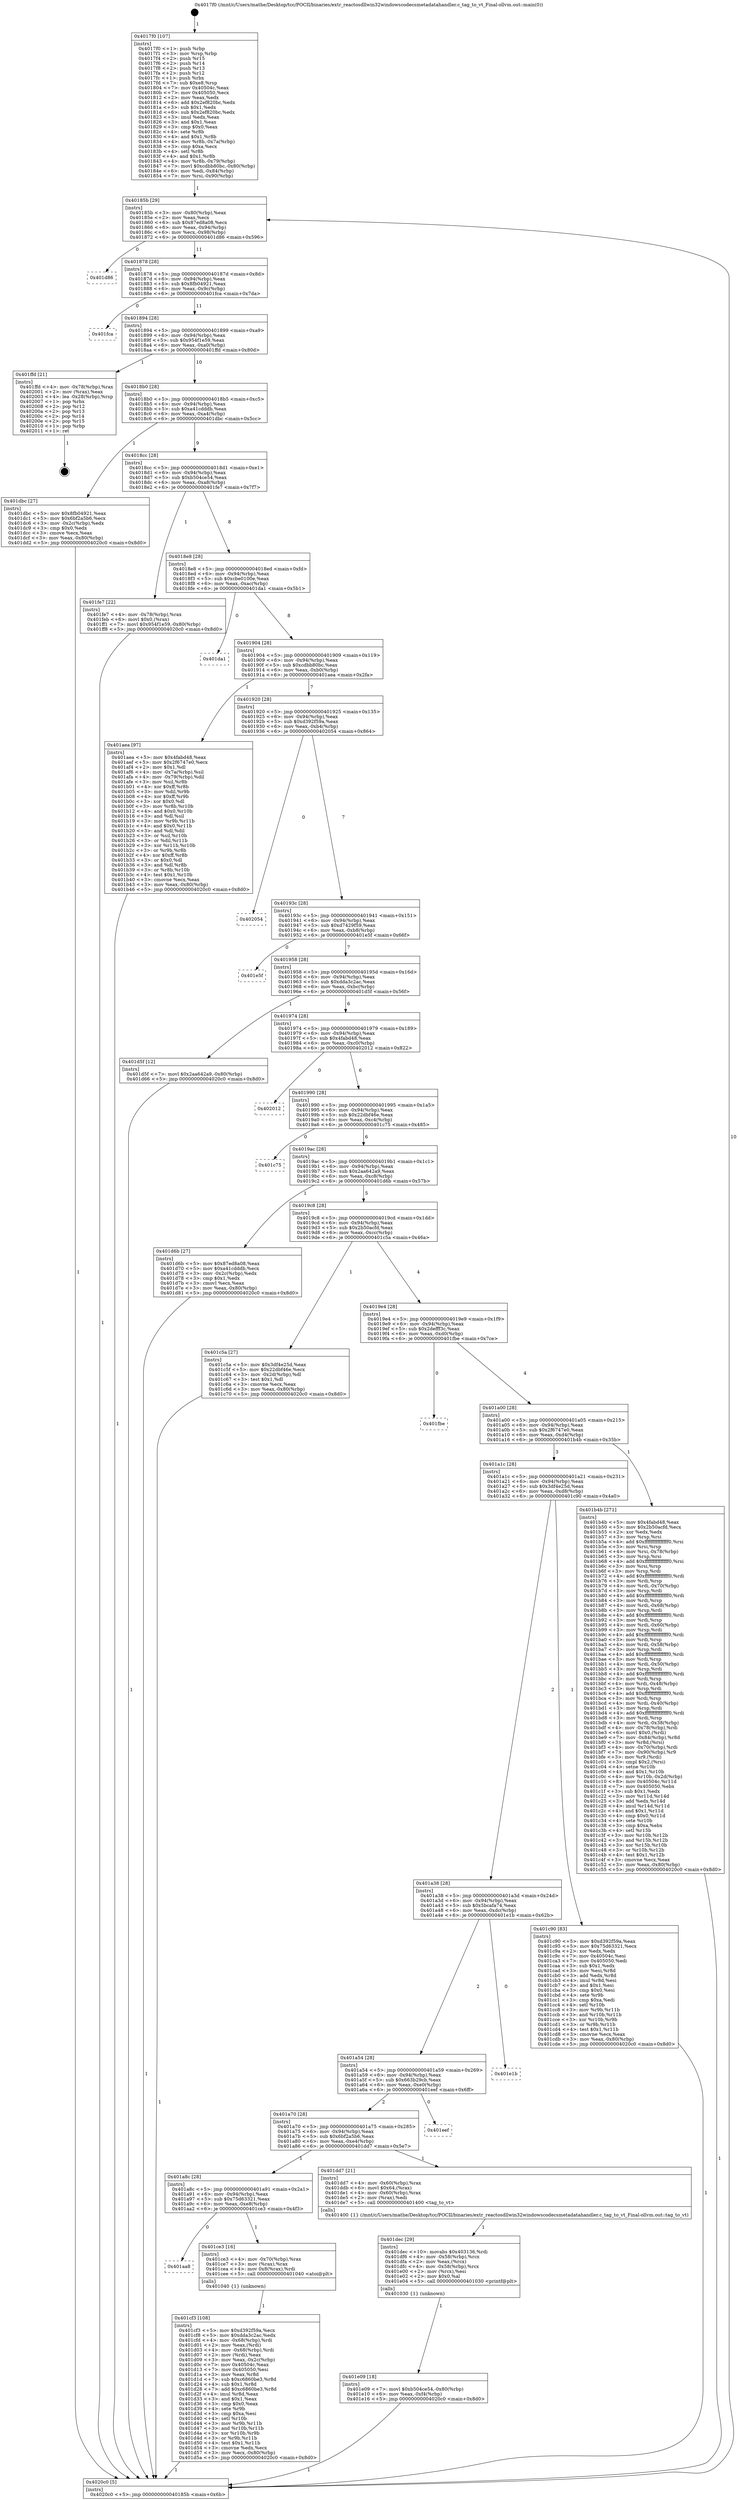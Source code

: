 digraph "0x4017f0" {
  label = "0x4017f0 (/mnt/c/Users/mathe/Desktop/tcc/POCII/binaries/extr_reactosdllwin32windowscodecsmetadatahandler.c_tag_to_vt_Final-ollvm.out::main(0))"
  labelloc = "t"
  node[shape=record]

  Entry [label="",width=0.3,height=0.3,shape=circle,fillcolor=black,style=filled]
  "0x40185b" [label="{
     0x40185b [29]\l
     | [instrs]\l
     &nbsp;&nbsp;0x40185b \<+3\>: mov -0x80(%rbp),%eax\l
     &nbsp;&nbsp;0x40185e \<+2\>: mov %eax,%ecx\l
     &nbsp;&nbsp;0x401860 \<+6\>: sub $0x87ed8a08,%ecx\l
     &nbsp;&nbsp;0x401866 \<+6\>: mov %eax,-0x94(%rbp)\l
     &nbsp;&nbsp;0x40186c \<+6\>: mov %ecx,-0x98(%rbp)\l
     &nbsp;&nbsp;0x401872 \<+6\>: je 0000000000401d86 \<main+0x596\>\l
  }"]
  "0x401d86" [label="{
     0x401d86\l
  }", style=dashed]
  "0x401878" [label="{
     0x401878 [28]\l
     | [instrs]\l
     &nbsp;&nbsp;0x401878 \<+5\>: jmp 000000000040187d \<main+0x8d\>\l
     &nbsp;&nbsp;0x40187d \<+6\>: mov -0x94(%rbp),%eax\l
     &nbsp;&nbsp;0x401883 \<+5\>: sub $0x8fb04921,%eax\l
     &nbsp;&nbsp;0x401888 \<+6\>: mov %eax,-0x9c(%rbp)\l
     &nbsp;&nbsp;0x40188e \<+6\>: je 0000000000401fca \<main+0x7da\>\l
  }"]
  Exit [label="",width=0.3,height=0.3,shape=circle,fillcolor=black,style=filled,peripheries=2]
  "0x401fca" [label="{
     0x401fca\l
  }", style=dashed]
  "0x401894" [label="{
     0x401894 [28]\l
     | [instrs]\l
     &nbsp;&nbsp;0x401894 \<+5\>: jmp 0000000000401899 \<main+0xa9\>\l
     &nbsp;&nbsp;0x401899 \<+6\>: mov -0x94(%rbp),%eax\l
     &nbsp;&nbsp;0x40189f \<+5\>: sub $0x954f1e59,%eax\l
     &nbsp;&nbsp;0x4018a4 \<+6\>: mov %eax,-0xa0(%rbp)\l
     &nbsp;&nbsp;0x4018aa \<+6\>: je 0000000000401ffd \<main+0x80d\>\l
  }"]
  "0x401e09" [label="{
     0x401e09 [18]\l
     | [instrs]\l
     &nbsp;&nbsp;0x401e09 \<+7\>: movl $0xb504ce54,-0x80(%rbp)\l
     &nbsp;&nbsp;0x401e10 \<+6\>: mov %eax,-0xf4(%rbp)\l
     &nbsp;&nbsp;0x401e16 \<+5\>: jmp 00000000004020c0 \<main+0x8d0\>\l
  }"]
  "0x401ffd" [label="{
     0x401ffd [21]\l
     | [instrs]\l
     &nbsp;&nbsp;0x401ffd \<+4\>: mov -0x78(%rbp),%rax\l
     &nbsp;&nbsp;0x402001 \<+2\>: mov (%rax),%eax\l
     &nbsp;&nbsp;0x402003 \<+4\>: lea -0x28(%rbp),%rsp\l
     &nbsp;&nbsp;0x402007 \<+1\>: pop %rbx\l
     &nbsp;&nbsp;0x402008 \<+2\>: pop %r12\l
     &nbsp;&nbsp;0x40200a \<+2\>: pop %r13\l
     &nbsp;&nbsp;0x40200c \<+2\>: pop %r14\l
     &nbsp;&nbsp;0x40200e \<+2\>: pop %r15\l
     &nbsp;&nbsp;0x402010 \<+1\>: pop %rbp\l
     &nbsp;&nbsp;0x402011 \<+1\>: ret\l
  }"]
  "0x4018b0" [label="{
     0x4018b0 [28]\l
     | [instrs]\l
     &nbsp;&nbsp;0x4018b0 \<+5\>: jmp 00000000004018b5 \<main+0xc5\>\l
     &nbsp;&nbsp;0x4018b5 \<+6\>: mov -0x94(%rbp),%eax\l
     &nbsp;&nbsp;0x4018bb \<+5\>: sub $0xa41cdddb,%eax\l
     &nbsp;&nbsp;0x4018c0 \<+6\>: mov %eax,-0xa4(%rbp)\l
     &nbsp;&nbsp;0x4018c6 \<+6\>: je 0000000000401dbc \<main+0x5cc\>\l
  }"]
  "0x401dec" [label="{
     0x401dec [29]\l
     | [instrs]\l
     &nbsp;&nbsp;0x401dec \<+10\>: movabs $0x403136,%rdi\l
     &nbsp;&nbsp;0x401df6 \<+4\>: mov -0x58(%rbp),%rcx\l
     &nbsp;&nbsp;0x401dfa \<+2\>: mov %eax,(%rcx)\l
     &nbsp;&nbsp;0x401dfc \<+4\>: mov -0x58(%rbp),%rcx\l
     &nbsp;&nbsp;0x401e00 \<+2\>: mov (%rcx),%esi\l
     &nbsp;&nbsp;0x401e02 \<+2\>: mov $0x0,%al\l
     &nbsp;&nbsp;0x401e04 \<+5\>: call 0000000000401030 \<printf@plt\>\l
     | [calls]\l
     &nbsp;&nbsp;0x401030 \{1\} (unknown)\l
  }"]
  "0x401dbc" [label="{
     0x401dbc [27]\l
     | [instrs]\l
     &nbsp;&nbsp;0x401dbc \<+5\>: mov $0x8fb04921,%eax\l
     &nbsp;&nbsp;0x401dc1 \<+5\>: mov $0x6bf2a5b6,%ecx\l
     &nbsp;&nbsp;0x401dc6 \<+3\>: mov -0x2c(%rbp),%edx\l
     &nbsp;&nbsp;0x401dc9 \<+3\>: cmp $0x0,%edx\l
     &nbsp;&nbsp;0x401dcc \<+3\>: cmove %ecx,%eax\l
     &nbsp;&nbsp;0x401dcf \<+3\>: mov %eax,-0x80(%rbp)\l
     &nbsp;&nbsp;0x401dd2 \<+5\>: jmp 00000000004020c0 \<main+0x8d0\>\l
  }"]
  "0x4018cc" [label="{
     0x4018cc [28]\l
     | [instrs]\l
     &nbsp;&nbsp;0x4018cc \<+5\>: jmp 00000000004018d1 \<main+0xe1\>\l
     &nbsp;&nbsp;0x4018d1 \<+6\>: mov -0x94(%rbp),%eax\l
     &nbsp;&nbsp;0x4018d7 \<+5\>: sub $0xb504ce54,%eax\l
     &nbsp;&nbsp;0x4018dc \<+6\>: mov %eax,-0xa8(%rbp)\l
     &nbsp;&nbsp;0x4018e2 \<+6\>: je 0000000000401fe7 \<main+0x7f7\>\l
  }"]
  "0x401cf3" [label="{
     0x401cf3 [108]\l
     | [instrs]\l
     &nbsp;&nbsp;0x401cf3 \<+5\>: mov $0xd392f59a,%ecx\l
     &nbsp;&nbsp;0x401cf8 \<+5\>: mov $0xdda3c2ac,%edx\l
     &nbsp;&nbsp;0x401cfd \<+4\>: mov -0x68(%rbp),%rdi\l
     &nbsp;&nbsp;0x401d01 \<+2\>: mov %eax,(%rdi)\l
     &nbsp;&nbsp;0x401d03 \<+4\>: mov -0x68(%rbp),%rdi\l
     &nbsp;&nbsp;0x401d07 \<+2\>: mov (%rdi),%eax\l
     &nbsp;&nbsp;0x401d09 \<+3\>: mov %eax,-0x2c(%rbp)\l
     &nbsp;&nbsp;0x401d0c \<+7\>: mov 0x40504c,%eax\l
     &nbsp;&nbsp;0x401d13 \<+7\>: mov 0x405050,%esi\l
     &nbsp;&nbsp;0x401d1a \<+3\>: mov %eax,%r8d\l
     &nbsp;&nbsp;0x401d1d \<+7\>: sub $0xc6860be3,%r8d\l
     &nbsp;&nbsp;0x401d24 \<+4\>: sub $0x1,%r8d\l
     &nbsp;&nbsp;0x401d28 \<+7\>: add $0xc6860be3,%r8d\l
     &nbsp;&nbsp;0x401d2f \<+4\>: imul %r8d,%eax\l
     &nbsp;&nbsp;0x401d33 \<+3\>: and $0x1,%eax\l
     &nbsp;&nbsp;0x401d36 \<+3\>: cmp $0x0,%eax\l
     &nbsp;&nbsp;0x401d39 \<+4\>: sete %r9b\l
     &nbsp;&nbsp;0x401d3d \<+3\>: cmp $0xa,%esi\l
     &nbsp;&nbsp;0x401d40 \<+4\>: setl %r10b\l
     &nbsp;&nbsp;0x401d44 \<+3\>: mov %r9b,%r11b\l
     &nbsp;&nbsp;0x401d47 \<+3\>: and %r10b,%r11b\l
     &nbsp;&nbsp;0x401d4a \<+3\>: xor %r10b,%r9b\l
     &nbsp;&nbsp;0x401d4d \<+3\>: or %r9b,%r11b\l
     &nbsp;&nbsp;0x401d50 \<+4\>: test $0x1,%r11b\l
     &nbsp;&nbsp;0x401d54 \<+3\>: cmovne %edx,%ecx\l
     &nbsp;&nbsp;0x401d57 \<+3\>: mov %ecx,-0x80(%rbp)\l
     &nbsp;&nbsp;0x401d5a \<+5\>: jmp 00000000004020c0 \<main+0x8d0\>\l
  }"]
  "0x401fe7" [label="{
     0x401fe7 [22]\l
     | [instrs]\l
     &nbsp;&nbsp;0x401fe7 \<+4\>: mov -0x78(%rbp),%rax\l
     &nbsp;&nbsp;0x401feb \<+6\>: movl $0x0,(%rax)\l
     &nbsp;&nbsp;0x401ff1 \<+7\>: movl $0x954f1e59,-0x80(%rbp)\l
     &nbsp;&nbsp;0x401ff8 \<+5\>: jmp 00000000004020c0 \<main+0x8d0\>\l
  }"]
  "0x4018e8" [label="{
     0x4018e8 [28]\l
     | [instrs]\l
     &nbsp;&nbsp;0x4018e8 \<+5\>: jmp 00000000004018ed \<main+0xfd\>\l
     &nbsp;&nbsp;0x4018ed \<+6\>: mov -0x94(%rbp),%eax\l
     &nbsp;&nbsp;0x4018f3 \<+5\>: sub $0xcbe0100e,%eax\l
     &nbsp;&nbsp;0x4018f8 \<+6\>: mov %eax,-0xac(%rbp)\l
     &nbsp;&nbsp;0x4018fe \<+6\>: je 0000000000401da1 \<main+0x5b1\>\l
  }"]
  "0x401aa8" [label="{
     0x401aa8\l
  }", style=dashed]
  "0x401da1" [label="{
     0x401da1\l
  }", style=dashed]
  "0x401904" [label="{
     0x401904 [28]\l
     | [instrs]\l
     &nbsp;&nbsp;0x401904 \<+5\>: jmp 0000000000401909 \<main+0x119\>\l
     &nbsp;&nbsp;0x401909 \<+6\>: mov -0x94(%rbp),%eax\l
     &nbsp;&nbsp;0x40190f \<+5\>: sub $0xcdbb80bc,%eax\l
     &nbsp;&nbsp;0x401914 \<+6\>: mov %eax,-0xb0(%rbp)\l
     &nbsp;&nbsp;0x40191a \<+6\>: je 0000000000401aea \<main+0x2fa\>\l
  }"]
  "0x401ce3" [label="{
     0x401ce3 [16]\l
     | [instrs]\l
     &nbsp;&nbsp;0x401ce3 \<+4\>: mov -0x70(%rbp),%rax\l
     &nbsp;&nbsp;0x401ce7 \<+3\>: mov (%rax),%rax\l
     &nbsp;&nbsp;0x401cea \<+4\>: mov 0x8(%rax),%rdi\l
     &nbsp;&nbsp;0x401cee \<+5\>: call 0000000000401040 \<atoi@plt\>\l
     | [calls]\l
     &nbsp;&nbsp;0x401040 \{1\} (unknown)\l
  }"]
  "0x401aea" [label="{
     0x401aea [97]\l
     | [instrs]\l
     &nbsp;&nbsp;0x401aea \<+5\>: mov $0x4fabd48,%eax\l
     &nbsp;&nbsp;0x401aef \<+5\>: mov $0x2f6747e0,%ecx\l
     &nbsp;&nbsp;0x401af4 \<+2\>: mov $0x1,%dl\l
     &nbsp;&nbsp;0x401af6 \<+4\>: mov -0x7a(%rbp),%sil\l
     &nbsp;&nbsp;0x401afa \<+4\>: mov -0x79(%rbp),%dil\l
     &nbsp;&nbsp;0x401afe \<+3\>: mov %sil,%r8b\l
     &nbsp;&nbsp;0x401b01 \<+4\>: xor $0xff,%r8b\l
     &nbsp;&nbsp;0x401b05 \<+3\>: mov %dil,%r9b\l
     &nbsp;&nbsp;0x401b08 \<+4\>: xor $0xff,%r9b\l
     &nbsp;&nbsp;0x401b0c \<+3\>: xor $0x0,%dl\l
     &nbsp;&nbsp;0x401b0f \<+3\>: mov %r8b,%r10b\l
     &nbsp;&nbsp;0x401b12 \<+4\>: and $0x0,%r10b\l
     &nbsp;&nbsp;0x401b16 \<+3\>: and %dl,%sil\l
     &nbsp;&nbsp;0x401b19 \<+3\>: mov %r9b,%r11b\l
     &nbsp;&nbsp;0x401b1c \<+4\>: and $0x0,%r11b\l
     &nbsp;&nbsp;0x401b20 \<+3\>: and %dl,%dil\l
     &nbsp;&nbsp;0x401b23 \<+3\>: or %sil,%r10b\l
     &nbsp;&nbsp;0x401b26 \<+3\>: or %dil,%r11b\l
     &nbsp;&nbsp;0x401b29 \<+3\>: xor %r11b,%r10b\l
     &nbsp;&nbsp;0x401b2c \<+3\>: or %r9b,%r8b\l
     &nbsp;&nbsp;0x401b2f \<+4\>: xor $0xff,%r8b\l
     &nbsp;&nbsp;0x401b33 \<+3\>: or $0x0,%dl\l
     &nbsp;&nbsp;0x401b36 \<+3\>: and %dl,%r8b\l
     &nbsp;&nbsp;0x401b39 \<+3\>: or %r8b,%r10b\l
     &nbsp;&nbsp;0x401b3c \<+4\>: test $0x1,%r10b\l
     &nbsp;&nbsp;0x401b40 \<+3\>: cmovne %ecx,%eax\l
     &nbsp;&nbsp;0x401b43 \<+3\>: mov %eax,-0x80(%rbp)\l
     &nbsp;&nbsp;0x401b46 \<+5\>: jmp 00000000004020c0 \<main+0x8d0\>\l
  }"]
  "0x401920" [label="{
     0x401920 [28]\l
     | [instrs]\l
     &nbsp;&nbsp;0x401920 \<+5\>: jmp 0000000000401925 \<main+0x135\>\l
     &nbsp;&nbsp;0x401925 \<+6\>: mov -0x94(%rbp),%eax\l
     &nbsp;&nbsp;0x40192b \<+5\>: sub $0xd392f59a,%eax\l
     &nbsp;&nbsp;0x401930 \<+6\>: mov %eax,-0xb4(%rbp)\l
     &nbsp;&nbsp;0x401936 \<+6\>: je 0000000000402054 \<main+0x864\>\l
  }"]
  "0x4020c0" [label="{
     0x4020c0 [5]\l
     | [instrs]\l
     &nbsp;&nbsp;0x4020c0 \<+5\>: jmp 000000000040185b \<main+0x6b\>\l
  }"]
  "0x4017f0" [label="{
     0x4017f0 [107]\l
     | [instrs]\l
     &nbsp;&nbsp;0x4017f0 \<+1\>: push %rbp\l
     &nbsp;&nbsp;0x4017f1 \<+3\>: mov %rsp,%rbp\l
     &nbsp;&nbsp;0x4017f4 \<+2\>: push %r15\l
     &nbsp;&nbsp;0x4017f6 \<+2\>: push %r14\l
     &nbsp;&nbsp;0x4017f8 \<+2\>: push %r13\l
     &nbsp;&nbsp;0x4017fa \<+2\>: push %r12\l
     &nbsp;&nbsp;0x4017fc \<+1\>: push %rbx\l
     &nbsp;&nbsp;0x4017fd \<+7\>: sub $0xe8,%rsp\l
     &nbsp;&nbsp;0x401804 \<+7\>: mov 0x40504c,%eax\l
     &nbsp;&nbsp;0x40180b \<+7\>: mov 0x405050,%ecx\l
     &nbsp;&nbsp;0x401812 \<+2\>: mov %eax,%edx\l
     &nbsp;&nbsp;0x401814 \<+6\>: add $0x2ef820bc,%edx\l
     &nbsp;&nbsp;0x40181a \<+3\>: sub $0x1,%edx\l
     &nbsp;&nbsp;0x40181d \<+6\>: sub $0x2ef820bc,%edx\l
     &nbsp;&nbsp;0x401823 \<+3\>: imul %edx,%eax\l
     &nbsp;&nbsp;0x401826 \<+3\>: and $0x1,%eax\l
     &nbsp;&nbsp;0x401829 \<+3\>: cmp $0x0,%eax\l
     &nbsp;&nbsp;0x40182c \<+4\>: sete %r8b\l
     &nbsp;&nbsp;0x401830 \<+4\>: and $0x1,%r8b\l
     &nbsp;&nbsp;0x401834 \<+4\>: mov %r8b,-0x7a(%rbp)\l
     &nbsp;&nbsp;0x401838 \<+3\>: cmp $0xa,%ecx\l
     &nbsp;&nbsp;0x40183b \<+4\>: setl %r8b\l
     &nbsp;&nbsp;0x40183f \<+4\>: and $0x1,%r8b\l
     &nbsp;&nbsp;0x401843 \<+4\>: mov %r8b,-0x79(%rbp)\l
     &nbsp;&nbsp;0x401847 \<+7\>: movl $0xcdbb80bc,-0x80(%rbp)\l
     &nbsp;&nbsp;0x40184e \<+6\>: mov %edi,-0x84(%rbp)\l
     &nbsp;&nbsp;0x401854 \<+7\>: mov %rsi,-0x90(%rbp)\l
  }"]
  "0x401a8c" [label="{
     0x401a8c [28]\l
     | [instrs]\l
     &nbsp;&nbsp;0x401a8c \<+5\>: jmp 0000000000401a91 \<main+0x2a1\>\l
     &nbsp;&nbsp;0x401a91 \<+6\>: mov -0x94(%rbp),%eax\l
     &nbsp;&nbsp;0x401a97 \<+5\>: sub $0x75d63321,%eax\l
     &nbsp;&nbsp;0x401a9c \<+6\>: mov %eax,-0xe8(%rbp)\l
     &nbsp;&nbsp;0x401aa2 \<+6\>: je 0000000000401ce3 \<main+0x4f3\>\l
  }"]
  "0x402054" [label="{
     0x402054\l
  }", style=dashed]
  "0x40193c" [label="{
     0x40193c [28]\l
     | [instrs]\l
     &nbsp;&nbsp;0x40193c \<+5\>: jmp 0000000000401941 \<main+0x151\>\l
     &nbsp;&nbsp;0x401941 \<+6\>: mov -0x94(%rbp),%eax\l
     &nbsp;&nbsp;0x401947 \<+5\>: sub $0xd7429f59,%eax\l
     &nbsp;&nbsp;0x40194c \<+6\>: mov %eax,-0xb8(%rbp)\l
     &nbsp;&nbsp;0x401952 \<+6\>: je 0000000000401e5f \<main+0x66f\>\l
  }"]
  "0x401dd7" [label="{
     0x401dd7 [21]\l
     | [instrs]\l
     &nbsp;&nbsp;0x401dd7 \<+4\>: mov -0x60(%rbp),%rax\l
     &nbsp;&nbsp;0x401ddb \<+6\>: movl $0x64,(%rax)\l
     &nbsp;&nbsp;0x401de1 \<+4\>: mov -0x60(%rbp),%rax\l
     &nbsp;&nbsp;0x401de5 \<+2\>: mov (%rax),%edi\l
     &nbsp;&nbsp;0x401de7 \<+5\>: call 0000000000401400 \<tag_to_vt\>\l
     | [calls]\l
     &nbsp;&nbsp;0x401400 \{1\} (/mnt/c/Users/mathe/Desktop/tcc/POCII/binaries/extr_reactosdllwin32windowscodecsmetadatahandler.c_tag_to_vt_Final-ollvm.out::tag_to_vt)\l
  }"]
  "0x401e5f" [label="{
     0x401e5f\l
  }", style=dashed]
  "0x401958" [label="{
     0x401958 [28]\l
     | [instrs]\l
     &nbsp;&nbsp;0x401958 \<+5\>: jmp 000000000040195d \<main+0x16d\>\l
     &nbsp;&nbsp;0x40195d \<+6\>: mov -0x94(%rbp),%eax\l
     &nbsp;&nbsp;0x401963 \<+5\>: sub $0xdda3c2ac,%eax\l
     &nbsp;&nbsp;0x401968 \<+6\>: mov %eax,-0xbc(%rbp)\l
     &nbsp;&nbsp;0x40196e \<+6\>: je 0000000000401d5f \<main+0x56f\>\l
  }"]
  "0x401a70" [label="{
     0x401a70 [28]\l
     | [instrs]\l
     &nbsp;&nbsp;0x401a70 \<+5\>: jmp 0000000000401a75 \<main+0x285\>\l
     &nbsp;&nbsp;0x401a75 \<+6\>: mov -0x94(%rbp),%eax\l
     &nbsp;&nbsp;0x401a7b \<+5\>: sub $0x6bf2a5b6,%eax\l
     &nbsp;&nbsp;0x401a80 \<+6\>: mov %eax,-0xe4(%rbp)\l
     &nbsp;&nbsp;0x401a86 \<+6\>: je 0000000000401dd7 \<main+0x5e7\>\l
  }"]
  "0x401d5f" [label="{
     0x401d5f [12]\l
     | [instrs]\l
     &nbsp;&nbsp;0x401d5f \<+7\>: movl $0x2aa642a9,-0x80(%rbp)\l
     &nbsp;&nbsp;0x401d66 \<+5\>: jmp 00000000004020c0 \<main+0x8d0\>\l
  }"]
  "0x401974" [label="{
     0x401974 [28]\l
     | [instrs]\l
     &nbsp;&nbsp;0x401974 \<+5\>: jmp 0000000000401979 \<main+0x189\>\l
     &nbsp;&nbsp;0x401979 \<+6\>: mov -0x94(%rbp),%eax\l
     &nbsp;&nbsp;0x40197f \<+5\>: sub $0x4fabd48,%eax\l
     &nbsp;&nbsp;0x401984 \<+6\>: mov %eax,-0xc0(%rbp)\l
     &nbsp;&nbsp;0x40198a \<+6\>: je 0000000000402012 \<main+0x822\>\l
  }"]
  "0x401eef" [label="{
     0x401eef\l
  }", style=dashed]
  "0x402012" [label="{
     0x402012\l
  }", style=dashed]
  "0x401990" [label="{
     0x401990 [28]\l
     | [instrs]\l
     &nbsp;&nbsp;0x401990 \<+5\>: jmp 0000000000401995 \<main+0x1a5\>\l
     &nbsp;&nbsp;0x401995 \<+6\>: mov -0x94(%rbp),%eax\l
     &nbsp;&nbsp;0x40199b \<+5\>: sub $0x22dbf46e,%eax\l
     &nbsp;&nbsp;0x4019a0 \<+6\>: mov %eax,-0xc4(%rbp)\l
     &nbsp;&nbsp;0x4019a6 \<+6\>: je 0000000000401c75 \<main+0x485\>\l
  }"]
  "0x401a54" [label="{
     0x401a54 [28]\l
     | [instrs]\l
     &nbsp;&nbsp;0x401a54 \<+5\>: jmp 0000000000401a59 \<main+0x269\>\l
     &nbsp;&nbsp;0x401a59 \<+6\>: mov -0x94(%rbp),%eax\l
     &nbsp;&nbsp;0x401a5f \<+5\>: sub $0x663b29cb,%eax\l
     &nbsp;&nbsp;0x401a64 \<+6\>: mov %eax,-0xe0(%rbp)\l
     &nbsp;&nbsp;0x401a6a \<+6\>: je 0000000000401eef \<main+0x6ff\>\l
  }"]
  "0x401c75" [label="{
     0x401c75\l
  }", style=dashed]
  "0x4019ac" [label="{
     0x4019ac [28]\l
     | [instrs]\l
     &nbsp;&nbsp;0x4019ac \<+5\>: jmp 00000000004019b1 \<main+0x1c1\>\l
     &nbsp;&nbsp;0x4019b1 \<+6\>: mov -0x94(%rbp),%eax\l
     &nbsp;&nbsp;0x4019b7 \<+5\>: sub $0x2aa642a9,%eax\l
     &nbsp;&nbsp;0x4019bc \<+6\>: mov %eax,-0xc8(%rbp)\l
     &nbsp;&nbsp;0x4019c2 \<+6\>: je 0000000000401d6b \<main+0x57b\>\l
  }"]
  "0x401e1b" [label="{
     0x401e1b\l
  }", style=dashed]
  "0x401d6b" [label="{
     0x401d6b [27]\l
     | [instrs]\l
     &nbsp;&nbsp;0x401d6b \<+5\>: mov $0x87ed8a08,%eax\l
     &nbsp;&nbsp;0x401d70 \<+5\>: mov $0xa41cdddb,%ecx\l
     &nbsp;&nbsp;0x401d75 \<+3\>: mov -0x2c(%rbp),%edx\l
     &nbsp;&nbsp;0x401d78 \<+3\>: cmp $0x1,%edx\l
     &nbsp;&nbsp;0x401d7b \<+3\>: cmovl %ecx,%eax\l
     &nbsp;&nbsp;0x401d7e \<+3\>: mov %eax,-0x80(%rbp)\l
     &nbsp;&nbsp;0x401d81 \<+5\>: jmp 00000000004020c0 \<main+0x8d0\>\l
  }"]
  "0x4019c8" [label="{
     0x4019c8 [28]\l
     | [instrs]\l
     &nbsp;&nbsp;0x4019c8 \<+5\>: jmp 00000000004019cd \<main+0x1dd\>\l
     &nbsp;&nbsp;0x4019cd \<+6\>: mov -0x94(%rbp),%eax\l
     &nbsp;&nbsp;0x4019d3 \<+5\>: sub $0x2b50acfd,%eax\l
     &nbsp;&nbsp;0x4019d8 \<+6\>: mov %eax,-0xcc(%rbp)\l
     &nbsp;&nbsp;0x4019de \<+6\>: je 0000000000401c5a \<main+0x46a\>\l
  }"]
  "0x401a38" [label="{
     0x401a38 [28]\l
     | [instrs]\l
     &nbsp;&nbsp;0x401a38 \<+5\>: jmp 0000000000401a3d \<main+0x24d\>\l
     &nbsp;&nbsp;0x401a3d \<+6\>: mov -0x94(%rbp),%eax\l
     &nbsp;&nbsp;0x401a43 \<+5\>: sub $0x5bcafa74,%eax\l
     &nbsp;&nbsp;0x401a48 \<+6\>: mov %eax,-0xdc(%rbp)\l
     &nbsp;&nbsp;0x401a4e \<+6\>: je 0000000000401e1b \<main+0x62b\>\l
  }"]
  "0x401c5a" [label="{
     0x401c5a [27]\l
     | [instrs]\l
     &nbsp;&nbsp;0x401c5a \<+5\>: mov $0x3df4e25d,%eax\l
     &nbsp;&nbsp;0x401c5f \<+5\>: mov $0x22dbf46e,%ecx\l
     &nbsp;&nbsp;0x401c64 \<+3\>: mov -0x2d(%rbp),%dl\l
     &nbsp;&nbsp;0x401c67 \<+3\>: test $0x1,%dl\l
     &nbsp;&nbsp;0x401c6a \<+3\>: cmovne %ecx,%eax\l
     &nbsp;&nbsp;0x401c6d \<+3\>: mov %eax,-0x80(%rbp)\l
     &nbsp;&nbsp;0x401c70 \<+5\>: jmp 00000000004020c0 \<main+0x8d0\>\l
  }"]
  "0x4019e4" [label="{
     0x4019e4 [28]\l
     | [instrs]\l
     &nbsp;&nbsp;0x4019e4 \<+5\>: jmp 00000000004019e9 \<main+0x1f9\>\l
     &nbsp;&nbsp;0x4019e9 \<+6\>: mov -0x94(%rbp),%eax\l
     &nbsp;&nbsp;0x4019ef \<+5\>: sub $0x2defff3c,%eax\l
     &nbsp;&nbsp;0x4019f4 \<+6\>: mov %eax,-0xd0(%rbp)\l
     &nbsp;&nbsp;0x4019fa \<+6\>: je 0000000000401fbe \<main+0x7ce\>\l
  }"]
  "0x401c90" [label="{
     0x401c90 [83]\l
     | [instrs]\l
     &nbsp;&nbsp;0x401c90 \<+5\>: mov $0xd392f59a,%eax\l
     &nbsp;&nbsp;0x401c95 \<+5\>: mov $0x75d63321,%ecx\l
     &nbsp;&nbsp;0x401c9a \<+2\>: xor %edx,%edx\l
     &nbsp;&nbsp;0x401c9c \<+7\>: mov 0x40504c,%esi\l
     &nbsp;&nbsp;0x401ca3 \<+7\>: mov 0x405050,%edi\l
     &nbsp;&nbsp;0x401caa \<+3\>: sub $0x1,%edx\l
     &nbsp;&nbsp;0x401cad \<+3\>: mov %esi,%r8d\l
     &nbsp;&nbsp;0x401cb0 \<+3\>: add %edx,%r8d\l
     &nbsp;&nbsp;0x401cb3 \<+4\>: imul %r8d,%esi\l
     &nbsp;&nbsp;0x401cb7 \<+3\>: and $0x1,%esi\l
     &nbsp;&nbsp;0x401cba \<+3\>: cmp $0x0,%esi\l
     &nbsp;&nbsp;0x401cbd \<+4\>: sete %r9b\l
     &nbsp;&nbsp;0x401cc1 \<+3\>: cmp $0xa,%edi\l
     &nbsp;&nbsp;0x401cc4 \<+4\>: setl %r10b\l
     &nbsp;&nbsp;0x401cc8 \<+3\>: mov %r9b,%r11b\l
     &nbsp;&nbsp;0x401ccb \<+3\>: and %r10b,%r11b\l
     &nbsp;&nbsp;0x401cce \<+3\>: xor %r10b,%r9b\l
     &nbsp;&nbsp;0x401cd1 \<+3\>: or %r9b,%r11b\l
     &nbsp;&nbsp;0x401cd4 \<+4\>: test $0x1,%r11b\l
     &nbsp;&nbsp;0x401cd8 \<+3\>: cmovne %ecx,%eax\l
     &nbsp;&nbsp;0x401cdb \<+3\>: mov %eax,-0x80(%rbp)\l
     &nbsp;&nbsp;0x401cde \<+5\>: jmp 00000000004020c0 \<main+0x8d0\>\l
  }"]
  "0x401fbe" [label="{
     0x401fbe\l
  }", style=dashed]
  "0x401a00" [label="{
     0x401a00 [28]\l
     | [instrs]\l
     &nbsp;&nbsp;0x401a00 \<+5\>: jmp 0000000000401a05 \<main+0x215\>\l
     &nbsp;&nbsp;0x401a05 \<+6\>: mov -0x94(%rbp),%eax\l
     &nbsp;&nbsp;0x401a0b \<+5\>: sub $0x2f6747e0,%eax\l
     &nbsp;&nbsp;0x401a10 \<+6\>: mov %eax,-0xd4(%rbp)\l
     &nbsp;&nbsp;0x401a16 \<+6\>: je 0000000000401b4b \<main+0x35b\>\l
  }"]
  "0x401a1c" [label="{
     0x401a1c [28]\l
     | [instrs]\l
     &nbsp;&nbsp;0x401a1c \<+5\>: jmp 0000000000401a21 \<main+0x231\>\l
     &nbsp;&nbsp;0x401a21 \<+6\>: mov -0x94(%rbp),%eax\l
     &nbsp;&nbsp;0x401a27 \<+5\>: sub $0x3df4e25d,%eax\l
     &nbsp;&nbsp;0x401a2c \<+6\>: mov %eax,-0xd8(%rbp)\l
     &nbsp;&nbsp;0x401a32 \<+6\>: je 0000000000401c90 \<main+0x4a0\>\l
  }"]
  "0x401b4b" [label="{
     0x401b4b [271]\l
     | [instrs]\l
     &nbsp;&nbsp;0x401b4b \<+5\>: mov $0x4fabd48,%eax\l
     &nbsp;&nbsp;0x401b50 \<+5\>: mov $0x2b50acfd,%ecx\l
     &nbsp;&nbsp;0x401b55 \<+2\>: xor %edx,%edx\l
     &nbsp;&nbsp;0x401b57 \<+3\>: mov %rsp,%rsi\l
     &nbsp;&nbsp;0x401b5a \<+4\>: add $0xfffffffffffffff0,%rsi\l
     &nbsp;&nbsp;0x401b5e \<+3\>: mov %rsi,%rsp\l
     &nbsp;&nbsp;0x401b61 \<+4\>: mov %rsi,-0x78(%rbp)\l
     &nbsp;&nbsp;0x401b65 \<+3\>: mov %rsp,%rsi\l
     &nbsp;&nbsp;0x401b68 \<+4\>: add $0xfffffffffffffff0,%rsi\l
     &nbsp;&nbsp;0x401b6c \<+3\>: mov %rsi,%rsp\l
     &nbsp;&nbsp;0x401b6f \<+3\>: mov %rsp,%rdi\l
     &nbsp;&nbsp;0x401b72 \<+4\>: add $0xfffffffffffffff0,%rdi\l
     &nbsp;&nbsp;0x401b76 \<+3\>: mov %rdi,%rsp\l
     &nbsp;&nbsp;0x401b79 \<+4\>: mov %rdi,-0x70(%rbp)\l
     &nbsp;&nbsp;0x401b7d \<+3\>: mov %rsp,%rdi\l
     &nbsp;&nbsp;0x401b80 \<+4\>: add $0xfffffffffffffff0,%rdi\l
     &nbsp;&nbsp;0x401b84 \<+3\>: mov %rdi,%rsp\l
     &nbsp;&nbsp;0x401b87 \<+4\>: mov %rdi,-0x68(%rbp)\l
     &nbsp;&nbsp;0x401b8b \<+3\>: mov %rsp,%rdi\l
     &nbsp;&nbsp;0x401b8e \<+4\>: add $0xfffffffffffffff0,%rdi\l
     &nbsp;&nbsp;0x401b92 \<+3\>: mov %rdi,%rsp\l
     &nbsp;&nbsp;0x401b95 \<+4\>: mov %rdi,-0x60(%rbp)\l
     &nbsp;&nbsp;0x401b99 \<+3\>: mov %rsp,%rdi\l
     &nbsp;&nbsp;0x401b9c \<+4\>: add $0xfffffffffffffff0,%rdi\l
     &nbsp;&nbsp;0x401ba0 \<+3\>: mov %rdi,%rsp\l
     &nbsp;&nbsp;0x401ba3 \<+4\>: mov %rdi,-0x58(%rbp)\l
     &nbsp;&nbsp;0x401ba7 \<+3\>: mov %rsp,%rdi\l
     &nbsp;&nbsp;0x401baa \<+4\>: add $0xfffffffffffffff0,%rdi\l
     &nbsp;&nbsp;0x401bae \<+3\>: mov %rdi,%rsp\l
     &nbsp;&nbsp;0x401bb1 \<+4\>: mov %rdi,-0x50(%rbp)\l
     &nbsp;&nbsp;0x401bb5 \<+3\>: mov %rsp,%rdi\l
     &nbsp;&nbsp;0x401bb8 \<+4\>: add $0xfffffffffffffff0,%rdi\l
     &nbsp;&nbsp;0x401bbc \<+3\>: mov %rdi,%rsp\l
     &nbsp;&nbsp;0x401bbf \<+4\>: mov %rdi,-0x48(%rbp)\l
     &nbsp;&nbsp;0x401bc3 \<+3\>: mov %rsp,%rdi\l
     &nbsp;&nbsp;0x401bc6 \<+4\>: add $0xfffffffffffffff0,%rdi\l
     &nbsp;&nbsp;0x401bca \<+3\>: mov %rdi,%rsp\l
     &nbsp;&nbsp;0x401bcd \<+4\>: mov %rdi,-0x40(%rbp)\l
     &nbsp;&nbsp;0x401bd1 \<+3\>: mov %rsp,%rdi\l
     &nbsp;&nbsp;0x401bd4 \<+4\>: add $0xfffffffffffffff0,%rdi\l
     &nbsp;&nbsp;0x401bd8 \<+3\>: mov %rdi,%rsp\l
     &nbsp;&nbsp;0x401bdb \<+4\>: mov %rdi,-0x38(%rbp)\l
     &nbsp;&nbsp;0x401bdf \<+4\>: mov -0x78(%rbp),%rdi\l
     &nbsp;&nbsp;0x401be3 \<+6\>: movl $0x0,(%rdi)\l
     &nbsp;&nbsp;0x401be9 \<+7\>: mov -0x84(%rbp),%r8d\l
     &nbsp;&nbsp;0x401bf0 \<+3\>: mov %r8d,(%rsi)\l
     &nbsp;&nbsp;0x401bf3 \<+4\>: mov -0x70(%rbp),%rdi\l
     &nbsp;&nbsp;0x401bf7 \<+7\>: mov -0x90(%rbp),%r9\l
     &nbsp;&nbsp;0x401bfe \<+3\>: mov %r9,(%rdi)\l
     &nbsp;&nbsp;0x401c01 \<+3\>: cmpl $0x2,(%rsi)\l
     &nbsp;&nbsp;0x401c04 \<+4\>: setne %r10b\l
     &nbsp;&nbsp;0x401c08 \<+4\>: and $0x1,%r10b\l
     &nbsp;&nbsp;0x401c0c \<+4\>: mov %r10b,-0x2d(%rbp)\l
     &nbsp;&nbsp;0x401c10 \<+8\>: mov 0x40504c,%r11d\l
     &nbsp;&nbsp;0x401c18 \<+7\>: mov 0x405050,%ebx\l
     &nbsp;&nbsp;0x401c1f \<+3\>: sub $0x1,%edx\l
     &nbsp;&nbsp;0x401c22 \<+3\>: mov %r11d,%r14d\l
     &nbsp;&nbsp;0x401c25 \<+3\>: add %edx,%r14d\l
     &nbsp;&nbsp;0x401c28 \<+4\>: imul %r14d,%r11d\l
     &nbsp;&nbsp;0x401c2c \<+4\>: and $0x1,%r11d\l
     &nbsp;&nbsp;0x401c30 \<+4\>: cmp $0x0,%r11d\l
     &nbsp;&nbsp;0x401c34 \<+4\>: sete %r10b\l
     &nbsp;&nbsp;0x401c38 \<+3\>: cmp $0xa,%ebx\l
     &nbsp;&nbsp;0x401c3b \<+4\>: setl %r15b\l
     &nbsp;&nbsp;0x401c3f \<+3\>: mov %r10b,%r12b\l
     &nbsp;&nbsp;0x401c42 \<+3\>: and %r15b,%r12b\l
     &nbsp;&nbsp;0x401c45 \<+3\>: xor %r15b,%r10b\l
     &nbsp;&nbsp;0x401c48 \<+3\>: or %r10b,%r12b\l
     &nbsp;&nbsp;0x401c4b \<+4\>: test $0x1,%r12b\l
     &nbsp;&nbsp;0x401c4f \<+3\>: cmovne %ecx,%eax\l
     &nbsp;&nbsp;0x401c52 \<+3\>: mov %eax,-0x80(%rbp)\l
     &nbsp;&nbsp;0x401c55 \<+5\>: jmp 00000000004020c0 \<main+0x8d0\>\l
  }"]
  Entry -> "0x4017f0" [label=" 1"]
  "0x40185b" -> "0x401d86" [label=" 0"]
  "0x40185b" -> "0x401878" [label=" 11"]
  "0x401ffd" -> Exit [label=" 1"]
  "0x401878" -> "0x401fca" [label=" 0"]
  "0x401878" -> "0x401894" [label=" 11"]
  "0x401fe7" -> "0x4020c0" [label=" 1"]
  "0x401894" -> "0x401ffd" [label=" 1"]
  "0x401894" -> "0x4018b0" [label=" 10"]
  "0x401e09" -> "0x4020c0" [label=" 1"]
  "0x4018b0" -> "0x401dbc" [label=" 1"]
  "0x4018b0" -> "0x4018cc" [label=" 9"]
  "0x401dec" -> "0x401e09" [label=" 1"]
  "0x4018cc" -> "0x401fe7" [label=" 1"]
  "0x4018cc" -> "0x4018e8" [label=" 8"]
  "0x401dd7" -> "0x401dec" [label=" 1"]
  "0x4018e8" -> "0x401da1" [label=" 0"]
  "0x4018e8" -> "0x401904" [label=" 8"]
  "0x401dbc" -> "0x4020c0" [label=" 1"]
  "0x401904" -> "0x401aea" [label=" 1"]
  "0x401904" -> "0x401920" [label=" 7"]
  "0x401aea" -> "0x4020c0" [label=" 1"]
  "0x4017f0" -> "0x40185b" [label=" 1"]
  "0x4020c0" -> "0x40185b" [label=" 10"]
  "0x401d6b" -> "0x4020c0" [label=" 1"]
  "0x401920" -> "0x402054" [label=" 0"]
  "0x401920" -> "0x40193c" [label=" 7"]
  "0x401cf3" -> "0x4020c0" [label=" 1"]
  "0x40193c" -> "0x401e5f" [label=" 0"]
  "0x40193c" -> "0x401958" [label=" 7"]
  "0x401ce3" -> "0x401cf3" [label=" 1"]
  "0x401958" -> "0x401d5f" [label=" 1"]
  "0x401958" -> "0x401974" [label=" 6"]
  "0x401a8c" -> "0x401ce3" [label=" 1"]
  "0x401974" -> "0x402012" [label=" 0"]
  "0x401974" -> "0x401990" [label=" 6"]
  "0x401d5f" -> "0x4020c0" [label=" 1"]
  "0x401990" -> "0x401c75" [label=" 0"]
  "0x401990" -> "0x4019ac" [label=" 6"]
  "0x401a70" -> "0x401dd7" [label=" 1"]
  "0x4019ac" -> "0x401d6b" [label=" 1"]
  "0x4019ac" -> "0x4019c8" [label=" 5"]
  "0x401a8c" -> "0x401aa8" [label=" 0"]
  "0x4019c8" -> "0x401c5a" [label=" 1"]
  "0x4019c8" -> "0x4019e4" [label=" 4"]
  "0x401a54" -> "0x401eef" [label=" 0"]
  "0x4019e4" -> "0x401fbe" [label=" 0"]
  "0x4019e4" -> "0x401a00" [label=" 4"]
  "0x401a70" -> "0x401a8c" [label=" 1"]
  "0x401a00" -> "0x401b4b" [label=" 1"]
  "0x401a00" -> "0x401a1c" [label=" 3"]
  "0x401a38" -> "0x401e1b" [label=" 0"]
  "0x401b4b" -> "0x4020c0" [label=" 1"]
  "0x401c5a" -> "0x4020c0" [label=" 1"]
  "0x401a38" -> "0x401a54" [label=" 2"]
  "0x401a1c" -> "0x401c90" [label=" 1"]
  "0x401a1c" -> "0x401a38" [label=" 2"]
  "0x401c90" -> "0x4020c0" [label=" 1"]
  "0x401a54" -> "0x401a70" [label=" 2"]
}
